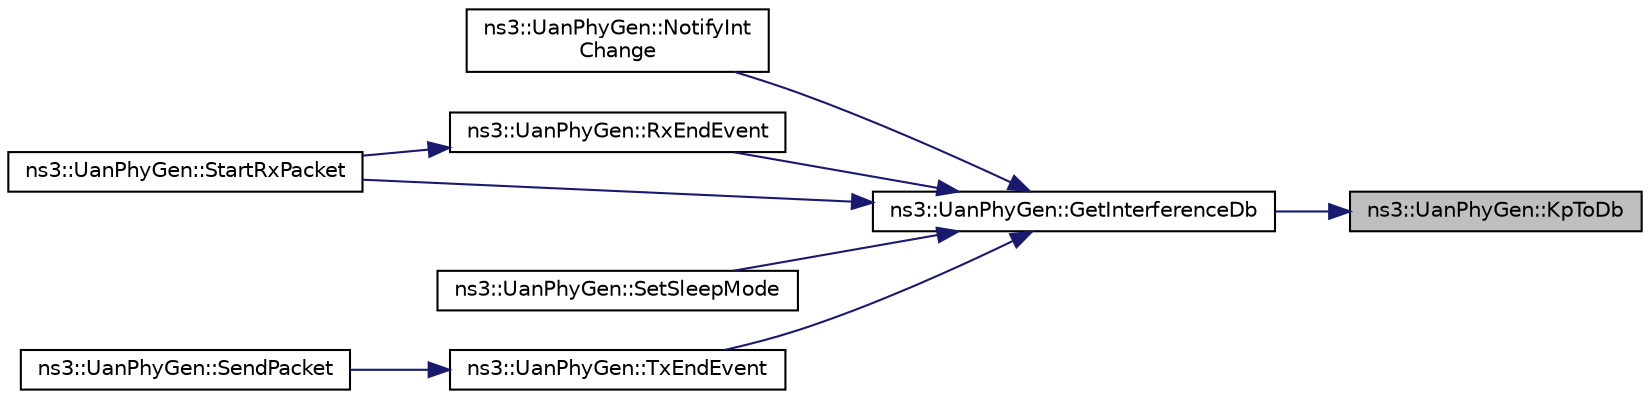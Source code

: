 digraph "ns3::UanPhyGen::KpToDb"
{
 // LATEX_PDF_SIZE
  edge [fontname="Helvetica",fontsize="10",labelfontname="Helvetica",labelfontsize="10"];
  node [fontname="Helvetica",fontsize="10",shape=record];
  rankdir="RL";
  Node1 [label="ns3::UanPhyGen::KpToDb",height=0.2,width=0.4,color="black", fillcolor="grey75", style="filled", fontcolor="black",tooltip="Convert kilopascals to dB."];
  Node1 -> Node2 [dir="back",color="midnightblue",fontsize="10",style="solid",fontname="Helvetica"];
  Node2 [label="ns3::UanPhyGen::GetInterferenceDb",height=0.2,width=0.4,color="black", fillcolor="white", style="filled",URL="$classns3_1_1_uan_phy_gen.html#a8c991401463b00f7daaf3c3486f6bf1b",tooltip="Calculate interference power from overlapping packet arrivals, in dB."];
  Node2 -> Node3 [dir="back",color="midnightblue",fontsize="10",style="solid",fontname="Helvetica"];
  Node3 [label="ns3::UanPhyGen::NotifyInt\lChange",height=0.2,width=0.4,color="black", fillcolor="white", style="filled",URL="$classns3_1_1_uan_phy_gen.html#afe67b08443408f30a5535fb7765def3b",tooltip="Called when there has been a change in the amount of interference this node is experiencing from othe..."];
  Node2 -> Node4 [dir="back",color="midnightblue",fontsize="10",style="solid",fontname="Helvetica"];
  Node4 [label="ns3::UanPhyGen::RxEndEvent",height=0.2,width=0.4,color="black", fillcolor="white", style="filled",URL="$classns3_1_1_uan_phy_gen.html#ad25812a8416a7441e4f909d52e13745e",tooltip="Event to process end of packet reception."];
  Node4 -> Node5 [dir="back",color="midnightblue",fontsize="10",style="solid",fontname="Helvetica"];
  Node5 [label="ns3::UanPhyGen::StartRxPacket",height=0.2,width=0.4,color="black", fillcolor="white", style="filled",URL="$classns3_1_1_uan_phy_gen.html#a33d2cfb97710cff791b87ec7d864107b",tooltip="Packet arriving from channel: i.e."];
  Node2 -> Node6 [dir="back",color="midnightblue",fontsize="10",style="solid",fontname="Helvetica"];
  Node6 [label="ns3::UanPhyGen::SetSleepMode",height=0.2,width=0.4,color="black", fillcolor="white", style="filled",URL="$classns3_1_1_uan_phy_gen.html#a369ebf7fc27b40975ddf6a03f4e9c3e8",tooltip="Set the Phy SLEEP mode."];
  Node2 -> Node5 [dir="back",color="midnightblue",fontsize="10",style="solid",fontname="Helvetica"];
  Node2 -> Node7 [dir="back",color="midnightblue",fontsize="10",style="solid",fontname="Helvetica"];
  Node7 [label="ns3::UanPhyGen::TxEndEvent",height=0.2,width=0.4,color="black", fillcolor="white", style="filled",URL="$classns3_1_1_uan_phy_gen.html#abcecb83f345e810a8ee8b2a604097037",tooltip="Event to process end of packet transmission."];
  Node7 -> Node8 [dir="back",color="midnightblue",fontsize="10",style="solid",fontname="Helvetica"];
  Node8 [label="ns3::UanPhyGen::SendPacket",height=0.2,width=0.4,color="black", fillcolor="white", style="filled",URL="$classns3_1_1_uan_phy_gen.html#a7a777fecd8c286f179e05f9708d65213",tooltip="Send a packet using a specific transmission mode."];
}
